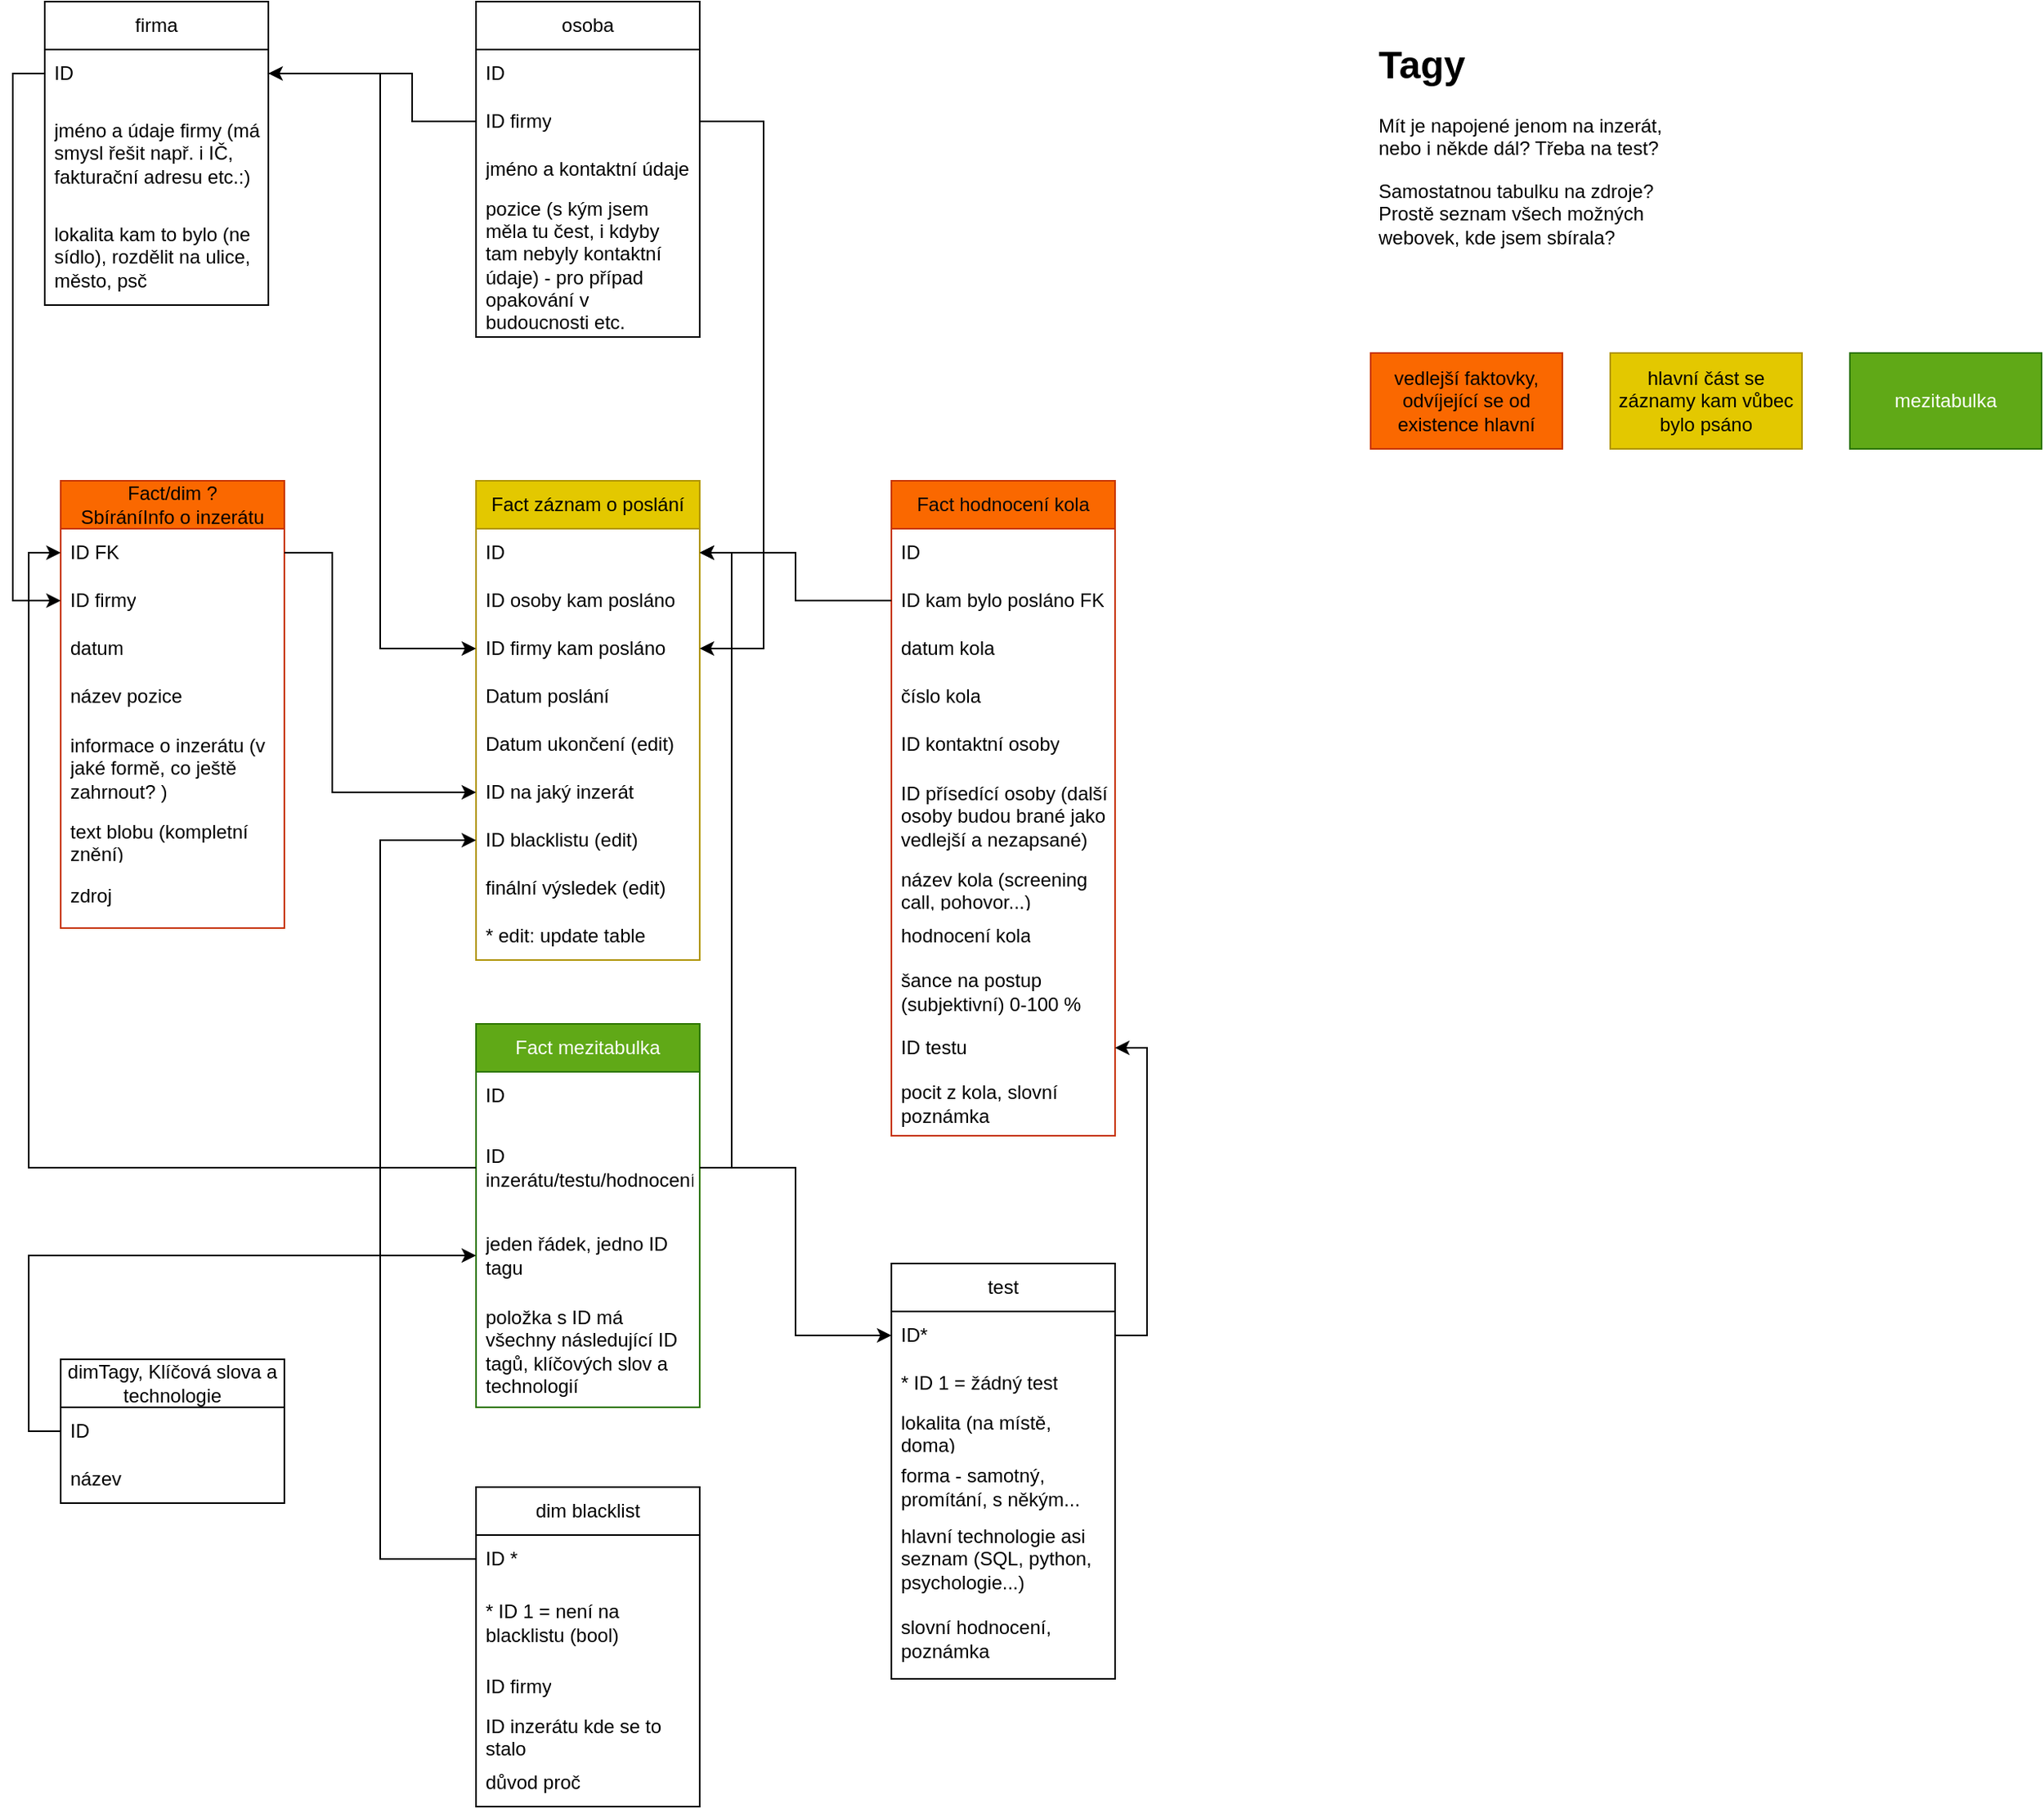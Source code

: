 <mxfile version="23.0.2" type="device" pages="2">
  <diagram id="hMB0hnCqc8JgnPnk1lUR" name="Stránka-1">
    <mxGraphModel dx="1434" dy="844" grid="1" gridSize="10" guides="1" tooltips="1" connect="1" arrows="1" fold="1" page="1" pageScale="1" pageWidth="827" pageHeight="1169" math="0" shadow="0">
      <root>
        <mxCell id="0" />
        <mxCell id="1" parent="0" />
        <mxCell id="whsgodr1OuB7gG3t7PEZ-1" value="&lt;font color=&quot;#000000&quot;&gt;Fact záznam o poslání&lt;/font&gt;" style="swimlane;fontStyle=0;childLayout=stackLayout;horizontal=1;startSize=30;horizontalStack=0;resizeParent=1;resizeParentMax=0;resizeLast=0;collapsible=1;marginBottom=0;whiteSpace=wrap;html=1;fillColor=#e3c800;strokeColor=#B09500;fontColor=#000000;" parent="1" vertex="1">
          <mxGeometry x="320" y="320" width="140" height="300" as="geometry" />
        </mxCell>
        <mxCell id="9A4W1lRDF8jQt9ojy_3v-5" value="ID" style="text;strokeColor=none;fillColor=none;align=left;verticalAlign=middle;spacingLeft=4;spacingRight=4;overflow=hidden;points=[[0,0.5],[1,0.5]];portConstraint=eastwest;rotatable=0;whiteSpace=wrap;html=1;" parent="whsgodr1OuB7gG3t7PEZ-1" vertex="1">
          <mxGeometry y="30" width="140" height="30" as="geometry" />
        </mxCell>
        <mxCell id="whsgodr1OuB7gG3t7PEZ-2" value="ID osoby kam posláno" style="text;strokeColor=none;fillColor=none;align=left;verticalAlign=middle;spacingLeft=4;spacingRight=4;overflow=hidden;points=[[0,0.5],[1,0.5]];portConstraint=eastwest;rotatable=0;whiteSpace=wrap;html=1;" parent="whsgodr1OuB7gG3t7PEZ-1" vertex="1">
          <mxGeometry y="60" width="140" height="30" as="geometry" />
        </mxCell>
        <mxCell id="9A4W1lRDF8jQt9ojy_3v-4" value="ID firmy kam posláno" style="text;strokeColor=none;fillColor=none;align=left;verticalAlign=middle;spacingLeft=4;spacingRight=4;overflow=hidden;points=[[0,0.5],[1,0.5]];portConstraint=eastwest;rotatable=0;whiteSpace=wrap;html=1;" parent="whsgodr1OuB7gG3t7PEZ-1" vertex="1">
          <mxGeometry y="90" width="140" height="30" as="geometry" />
        </mxCell>
        <mxCell id="rxOMpnyyY457kfKXC5P3-2" value="Datum poslání" style="text;strokeColor=none;fillColor=none;align=left;verticalAlign=middle;spacingLeft=4;spacingRight=4;overflow=hidden;points=[[0,0.5],[1,0.5]];portConstraint=eastwest;rotatable=0;whiteSpace=wrap;html=1;" parent="whsgodr1OuB7gG3t7PEZ-1" vertex="1">
          <mxGeometry y="120" width="140" height="30" as="geometry" />
        </mxCell>
        <mxCell id="rxOMpnyyY457kfKXC5P3-3" value="Datum ukončení (edit)" style="text;strokeColor=none;fillColor=none;align=left;verticalAlign=middle;spacingLeft=4;spacingRight=4;overflow=hidden;points=[[0,0.5],[1,0.5]];portConstraint=eastwest;rotatable=0;whiteSpace=wrap;html=1;" parent="whsgodr1OuB7gG3t7PEZ-1" vertex="1">
          <mxGeometry y="150" width="140" height="30" as="geometry" />
        </mxCell>
        <mxCell id="whsgodr1OuB7gG3t7PEZ-82" value="ID na jaký inzerát" style="text;strokeColor=none;fillColor=none;align=left;verticalAlign=middle;spacingLeft=4;spacingRight=4;overflow=hidden;points=[[0,0.5],[1,0.5]];portConstraint=eastwest;rotatable=0;whiteSpace=wrap;html=1;" parent="whsgodr1OuB7gG3t7PEZ-1" vertex="1">
          <mxGeometry y="180" width="140" height="30" as="geometry" />
        </mxCell>
        <mxCell id="whsgodr1OuB7gG3t7PEZ-3" value="ID blacklistu (edit)" style="text;strokeColor=none;fillColor=none;align=left;verticalAlign=middle;spacingLeft=4;spacingRight=4;overflow=hidden;points=[[0,0.5],[1,0.5]];portConstraint=eastwest;rotatable=0;whiteSpace=wrap;html=1;" parent="whsgodr1OuB7gG3t7PEZ-1" vertex="1">
          <mxGeometry y="210" width="140" height="30" as="geometry" />
        </mxCell>
        <mxCell id="whsgodr1OuB7gG3t7PEZ-80" value="finální výsledek (edit)" style="text;strokeColor=none;fillColor=none;align=left;verticalAlign=middle;spacingLeft=4;spacingRight=4;overflow=hidden;points=[[0,0.5],[1,0.5]];portConstraint=eastwest;rotatable=0;whiteSpace=wrap;html=1;" parent="whsgodr1OuB7gG3t7PEZ-1" vertex="1">
          <mxGeometry y="240" width="140" height="30" as="geometry" />
        </mxCell>
        <mxCell id="9A4W1lRDF8jQt9ojy_3v-3" value="* edit: update table" style="text;strokeColor=none;fillColor=none;align=left;verticalAlign=middle;spacingLeft=4;spacingRight=4;overflow=hidden;points=[[0,0.5],[1,0.5]];portConstraint=eastwest;rotatable=0;whiteSpace=wrap;html=1;" parent="whsgodr1OuB7gG3t7PEZ-1" vertex="1">
          <mxGeometry y="270" width="140" height="30" as="geometry" />
        </mxCell>
        <mxCell id="whsgodr1OuB7gG3t7PEZ-5" value="&lt;font color=&quot;#080808&quot;&gt;Fact hodnocení kola&lt;/font&gt;" style="swimlane;fontStyle=0;childLayout=stackLayout;horizontal=1;startSize=30;horizontalStack=0;resizeParent=1;resizeParentMax=0;resizeLast=0;collapsible=1;marginBottom=0;whiteSpace=wrap;html=1;fillColor=#fa6800;strokeColor=#C73500;fontColor=#000000;" parent="1" vertex="1">
          <mxGeometry x="580" y="320" width="140" height="410" as="geometry" />
        </mxCell>
        <mxCell id="9A4W1lRDF8jQt9ojy_3v-10" value="ID" style="text;strokeColor=none;fillColor=none;align=left;verticalAlign=middle;spacingLeft=4;spacingRight=4;overflow=hidden;points=[[0,0.5],[1,0.5]];portConstraint=eastwest;rotatable=0;whiteSpace=wrap;html=1;" parent="whsgodr1OuB7gG3t7PEZ-5" vertex="1">
          <mxGeometry y="30" width="140" height="30" as="geometry" />
        </mxCell>
        <mxCell id="whsgodr1OuB7gG3t7PEZ-69" value="ID kam bylo posláno FK" style="text;strokeColor=none;fillColor=none;align=left;verticalAlign=middle;spacingLeft=4;spacingRight=4;overflow=hidden;points=[[0,0.5],[1,0.5]];portConstraint=eastwest;rotatable=0;whiteSpace=wrap;html=1;" parent="whsgodr1OuB7gG3t7PEZ-5" vertex="1">
          <mxGeometry y="60" width="140" height="30" as="geometry" />
        </mxCell>
        <mxCell id="rxOMpnyyY457kfKXC5P3-4" value="datum kola" style="text;strokeColor=none;fillColor=none;align=left;verticalAlign=middle;spacingLeft=4;spacingRight=4;overflow=hidden;points=[[0,0.5],[1,0.5]];portConstraint=eastwest;rotatable=0;whiteSpace=wrap;html=1;" parent="whsgodr1OuB7gG3t7PEZ-5" vertex="1">
          <mxGeometry y="90" width="140" height="30" as="geometry" />
        </mxCell>
        <mxCell id="rxOMpnyyY457kfKXC5P3-5" value="číslo kola" style="text;strokeColor=none;fillColor=none;align=left;verticalAlign=middle;spacingLeft=4;spacingRight=4;overflow=hidden;points=[[0,0.5],[1,0.5]];portConstraint=eastwest;rotatable=0;whiteSpace=wrap;html=1;" parent="whsgodr1OuB7gG3t7PEZ-5" vertex="1">
          <mxGeometry y="120" width="140" height="30" as="geometry" />
        </mxCell>
        <mxCell id="9A4W1lRDF8jQt9ojy_3v-7" value="ID kontaktní osoby" style="text;strokeColor=none;fillColor=none;align=left;verticalAlign=middle;spacingLeft=4;spacingRight=4;overflow=hidden;points=[[0,0.5],[1,0.5]];portConstraint=eastwest;rotatable=0;whiteSpace=wrap;html=1;" parent="whsgodr1OuB7gG3t7PEZ-5" vertex="1">
          <mxGeometry y="150" width="140" height="30" as="geometry" />
        </mxCell>
        <mxCell id="9A4W1lRDF8jQt9ojy_3v-8" value="ID přísedící osoby (další osoby budou brané jako vedlejší a nezapsané)" style="text;strokeColor=none;fillColor=none;align=left;verticalAlign=middle;spacingLeft=4;spacingRight=4;overflow=hidden;points=[[0,0.5],[1,0.5]];portConstraint=eastwest;rotatable=0;whiteSpace=wrap;html=1;" parent="whsgodr1OuB7gG3t7PEZ-5" vertex="1">
          <mxGeometry y="180" width="140" height="60" as="geometry" />
        </mxCell>
        <mxCell id="rxOMpnyyY457kfKXC5P3-6" value="název kola (screening call, pohovor...)" style="text;strokeColor=none;fillColor=none;align=left;verticalAlign=middle;spacingLeft=4;spacingRight=4;overflow=hidden;points=[[0,0.5],[1,0.5]];portConstraint=eastwest;rotatable=0;whiteSpace=wrap;html=1;" parent="whsgodr1OuB7gG3t7PEZ-5" vertex="1">
          <mxGeometry y="240" width="140" height="30" as="geometry" />
        </mxCell>
        <mxCell id="whsgodr1OuB7gG3t7PEZ-6" value="hodnocení kola" style="text;strokeColor=none;fillColor=none;align=left;verticalAlign=middle;spacingLeft=4;spacingRight=4;overflow=hidden;points=[[0,0.5],[1,0.5]];portConstraint=eastwest;rotatable=0;whiteSpace=wrap;html=1;" parent="whsgodr1OuB7gG3t7PEZ-5" vertex="1">
          <mxGeometry y="270" width="140" height="30" as="geometry" />
        </mxCell>
        <mxCell id="9A4W1lRDF8jQt9ojy_3v-6" value="šance na postup (subjektivní) 0-100 %" style="text;strokeColor=none;fillColor=none;align=left;verticalAlign=middle;spacingLeft=4;spacingRight=4;overflow=hidden;points=[[0,0.5],[1,0.5]];portConstraint=eastwest;rotatable=0;whiteSpace=wrap;html=1;" parent="whsgodr1OuB7gG3t7PEZ-5" vertex="1">
          <mxGeometry y="300" width="140" height="40" as="geometry" />
        </mxCell>
        <mxCell id="whsgodr1OuB7gG3t7PEZ-7" value="ID testu" style="text;strokeColor=none;fillColor=none;align=left;verticalAlign=middle;spacingLeft=4;spacingRight=4;overflow=hidden;points=[[0,0.5],[1,0.5]];portConstraint=eastwest;rotatable=0;whiteSpace=wrap;html=1;" parent="whsgodr1OuB7gG3t7PEZ-5" vertex="1">
          <mxGeometry y="340" width="140" height="30" as="geometry" />
        </mxCell>
        <mxCell id="whsgodr1OuB7gG3t7PEZ-81" value="pocit z kola, slovní poznámka" style="text;strokeColor=none;fillColor=none;align=left;verticalAlign=middle;spacingLeft=4;spacingRight=4;overflow=hidden;points=[[0,0.5],[1,0.5]];portConstraint=eastwest;rotatable=0;whiteSpace=wrap;html=1;" parent="whsgodr1OuB7gG3t7PEZ-5" vertex="1">
          <mxGeometry y="370" width="140" height="40" as="geometry" />
        </mxCell>
        <mxCell id="whsgodr1OuB7gG3t7PEZ-13" value="&lt;font color=&quot;#000000&quot;&gt;Fact/dim ?&lt;br&gt;SbíráníInfo o inzerátu&lt;/font&gt;" style="swimlane;fontStyle=0;childLayout=stackLayout;horizontal=1;startSize=30;horizontalStack=0;resizeParent=1;resizeParentMax=0;resizeLast=0;collapsible=1;marginBottom=0;whiteSpace=wrap;html=1;fillColor=#fa6800;strokeColor=#C73500;direction=east;fontColor=#000000;" parent="1" vertex="1">
          <mxGeometry x="60" y="320" width="140" height="280" as="geometry" />
        </mxCell>
        <mxCell id="9A4W1lRDF8jQt9ojy_3v-16" value="ID FK" style="text;strokeColor=none;fillColor=none;align=left;verticalAlign=middle;spacingLeft=4;spacingRight=4;overflow=hidden;points=[[0,0.5],[1,0.5]];portConstraint=eastwest;rotatable=0;whiteSpace=wrap;html=1;" parent="whsgodr1OuB7gG3t7PEZ-13" vertex="1">
          <mxGeometry y="30" width="140" height="30" as="geometry" />
        </mxCell>
        <mxCell id="rxOMpnyyY457kfKXC5P3-13" value="ID firmy" style="text;strokeColor=none;fillColor=none;align=left;verticalAlign=middle;spacingLeft=4;spacingRight=4;overflow=hidden;points=[[0,0.5],[1,0.5]];portConstraint=eastwest;rotatable=0;whiteSpace=wrap;html=1;" parent="whsgodr1OuB7gG3t7PEZ-13" vertex="1">
          <mxGeometry y="60" width="140" height="30" as="geometry" />
        </mxCell>
        <mxCell id="whsgodr1OuB7gG3t7PEZ-15" value="datum" style="text;strokeColor=none;fillColor=none;align=left;verticalAlign=middle;spacingLeft=4;spacingRight=4;overflow=hidden;points=[[0,0.5],[1,0.5]];portConstraint=eastwest;rotatable=0;whiteSpace=wrap;html=1;" parent="whsgodr1OuB7gG3t7PEZ-13" vertex="1">
          <mxGeometry y="90" width="140" height="30" as="geometry" />
        </mxCell>
        <mxCell id="9A4W1lRDF8jQt9ojy_3v-2" value="název pozice" style="text;strokeColor=none;fillColor=none;align=left;verticalAlign=middle;spacingLeft=4;spacingRight=4;overflow=hidden;points=[[0,0.5],[1,0.5]];portConstraint=eastwest;rotatable=0;whiteSpace=wrap;html=1;" parent="whsgodr1OuB7gG3t7PEZ-13" vertex="1">
          <mxGeometry y="120" width="140" height="30" as="geometry" />
        </mxCell>
        <mxCell id="whsgodr1OuB7gG3t7PEZ-14" value="informace o inzerátu (v jaké formě, co ještě zahrnout? )" style="text;strokeColor=none;fillColor=none;align=left;verticalAlign=middle;spacingLeft=4;spacingRight=4;overflow=hidden;points=[[0,0.5],[1,0.5]];portConstraint=eastwest;rotatable=0;whiteSpace=wrap;html=1;" parent="whsgodr1OuB7gG3t7PEZ-13" vertex="1">
          <mxGeometry y="150" width="140" height="60" as="geometry" />
        </mxCell>
        <mxCell id="rxOMpnyyY457kfKXC5P3-7" value="text blobu (kompletní znění)" style="text;strokeColor=none;fillColor=none;align=left;verticalAlign=middle;spacingLeft=4;spacingRight=4;overflow=hidden;points=[[0,0.5],[1,0.5]];portConstraint=eastwest;rotatable=0;whiteSpace=wrap;html=1;" parent="whsgodr1OuB7gG3t7PEZ-13" vertex="1">
          <mxGeometry y="210" width="140" height="30" as="geometry" />
        </mxCell>
        <mxCell id="9A4W1lRDF8jQt9ojy_3v-21" value="zdroj" style="text;strokeColor=none;fillColor=none;align=left;verticalAlign=middle;spacingLeft=4;spacingRight=4;overflow=hidden;points=[[0,0.5],[1,0.5]];portConstraint=eastwest;rotatable=0;whiteSpace=wrap;html=1;" parent="whsgodr1OuB7gG3t7PEZ-13" vertex="1">
          <mxGeometry y="240" width="140" height="40" as="geometry" />
        </mxCell>
        <mxCell id="whsgodr1OuB7gG3t7PEZ-29" value="dimTagy, Klíčová slova a technologie" style="swimlane;fontStyle=0;childLayout=stackLayout;horizontal=1;startSize=30;horizontalStack=0;resizeParent=1;resizeParentMax=0;resizeLast=0;collapsible=1;marginBottom=0;whiteSpace=wrap;html=1;" parent="1" vertex="1">
          <mxGeometry x="60" y="870" width="140" height="90" as="geometry" />
        </mxCell>
        <mxCell id="whsgodr1OuB7gG3t7PEZ-30" value="ID" style="text;strokeColor=none;fillColor=none;align=left;verticalAlign=middle;spacingLeft=4;spacingRight=4;overflow=hidden;points=[[0,0.5],[1,0.5]];portConstraint=eastwest;rotatable=0;whiteSpace=wrap;html=1;" parent="whsgodr1OuB7gG3t7PEZ-29" vertex="1">
          <mxGeometry y="30" width="140" height="30" as="geometry" />
        </mxCell>
        <mxCell id="whsgodr1OuB7gG3t7PEZ-73" value="název" style="text;strokeColor=none;fillColor=none;align=left;verticalAlign=middle;spacingLeft=4;spacingRight=4;overflow=hidden;points=[[0,0.5],[1,0.5]];portConstraint=eastwest;rotatable=0;whiteSpace=wrap;html=1;" parent="whsgodr1OuB7gG3t7PEZ-29" vertex="1">
          <mxGeometry y="60" width="140" height="30" as="geometry" />
        </mxCell>
        <mxCell id="whsgodr1OuB7gG3t7PEZ-33" value="firma" style="swimlane;fontStyle=0;childLayout=stackLayout;horizontal=1;startSize=30;horizontalStack=0;resizeParent=1;resizeParentMax=0;resizeLast=0;collapsible=1;marginBottom=0;whiteSpace=wrap;html=1;" parent="1" vertex="1">
          <mxGeometry x="50" y="20" width="140" height="190" as="geometry" />
        </mxCell>
        <mxCell id="whsgodr1OuB7gG3t7PEZ-34" value="ID" style="text;strokeColor=none;fillColor=none;align=left;verticalAlign=middle;spacingLeft=4;spacingRight=4;overflow=hidden;points=[[0,0.5],[1,0.5]];portConstraint=eastwest;rotatable=0;whiteSpace=wrap;html=1;" parent="whsgodr1OuB7gG3t7PEZ-33" vertex="1">
          <mxGeometry y="30" width="140" height="30" as="geometry" />
        </mxCell>
        <mxCell id="whsgodr1OuB7gG3t7PEZ-58" value="jméno a údaje firmy (má smysl řešit např. i IČ, fakturační adresu etc.:)" style="text;strokeColor=none;fillColor=none;align=left;verticalAlign=middle;spacingLeft=4;spacingRight=4;overflow=hidden;points=[[0,0.5],[1,0.5]];portConstraint=eastwest;rotatable=0;whiteSpace=wrap;html=1;" parent="whsgodr1OuB7gG3t7PEZ-33" vertex="1">
          <mxGeometry y="60" width="140" height="70" as="geometry" />
        </mxCell>
        <mxCell id="whsgodr1OuB7gG3t7PEZ-59" value="lokalita kam to bylo (ne sídlo), rozdělit na ulice, město, psč" style="text;strokeColor=none;fillColor=none;align=left;verticalAlign=middle;spacingLeft=4;spacingRight=4;overflow=hidden;points=[[0,0.5],[1,0.5]];portConstraint=eastwest;rotatable=0;whiteSpace=wrap;html=1;" parent="whsgodr1OuB7gG3t7PEZ-33" vertex="1">
          <mxGeometry y="130" width="140" height="60" as="geometry" />
        </mxCell>
        <mxCell id="whsgodr1OuB7gG3t7PEZ-37" value="osoba" style="swimlane;fontStyle=0;childLayout=stackLayout;horizontal=1;startSize=30;horizontalStack=0;resizeParent=1;resizeParentMax=0;resizeLast=0;collapsible=1;marginBottom=0;whiteSpace=wrap;html=1;" parent="1" vertex="1">
          <mxGeometry x="320" y="20" width="140" height="210" as="geometry" />
        </mxCell>
        <mxCell id="whsgodr1OuB7gG3t7PEZ-38" value="ID" style="text;strokeColor=none;fillColor=none;align=left;verticalAlign=middle;spacingLeft=4;spacingRight=4;overflow=hidden;points=[[0,0.5],[1,0.5]];portConstraint=eastwest;rotatable=0;whiteSpace=wrap;html=1;" parent="whsgodr1OuB7gG3t7PEZ-37" vertex="1">
          <mxGeometry y="30" width="140" height="30" as="geometry" />
        </mxCell>
        <mxCell id="whsgodr1OuB7gG3t7PEZ-76" value="ID firmy" style="text;strokeColor=none;fillColor=none;align=left;verticalAlign=middle;spacingLeft=4;spacingRight=4;overflow=hidden;points=[[0,0.5],[1,0.5]];portConstraint=eastwest;rotatable=0;whiteSpace=wrap;html=1;" parent="whsgodr1OuB7gG3t7PEZ-37" vertex="1">
          <mxGeometry y="60" width="140" height="30" as="geometry" />
        </mxCell>
        <mxCell id="whsgodr1OuB7gG3t7PEZ-56" value="jméno a kontaktní údaje" style="text;strokeColor=none;fillColor=none;align=left;verticalAlign=middle;spacingLeft=4;spacingRight=4;overflow=hidden;points=[[0,0.5],[1,0.5]];portConstraint=eastwest;rotatable=0;whiteSpace=wrap;html=1;" parent="whsgodr1OuB7gG3t7PEZ-37" vertex="1">
          <mxGeometry y="90" width="140" height="30" as="geometry" />
        </mxCell>
        <mxCell id="whsgodr1OuB7gG3t7PEZ-57" value="pozice (s kým jsem měla tu čest, i kdyby tam nebyly kontaktní údaje) - pro případ opakování v budoucnosti etc." style="text;strokeColor=none;fillColor=none;align=left;verticalAlign=middle;spacingLeft=4;spacingRight=4;overflow=hidden;points=[[0,0.5],[1,0.5]];portConstraint=eastwest;rotatable=0;whiteSpace=wrap;html=1;" parent="whsgodr1OuB7gG3t7PEZ-37" vertex="1">
          <mxGeometry y="120" width="140" height="90" as="geometry" />
        </mxCell>
        <mxCell id="whsgodr1OuB7gG3t7PEZ-41" value="dim blacklist" style="swimlane;fontStyle=0;childLayout=stackLayout;horizontal=1;startSize=30;horizontalStack=0;resizeParent=1;resizeParentMax=0;resizeLast=0;collapsible=1;marginBottom=0;whiteSpace=wrap;html=1;" parent="1" vertex="1">
          <mxGeometry x="320" y="950" width="140" height="200" as="geometry" />
        </mxCell>
        <mxCell id="OidvKidY_T9J6I4MxqkY-5" value="ID *" style="text;strokeColor=none;fillColor=none;align=left;verticalAlign=middle;spacingLeft=4;spacingRight=4;overflow=hidden;points=[[0,0.5],[1,0.5]];portConstraint=eastwest;rotatable=0;whiteSpace=wrap;html=1;" parent="whsgodr1OuB7gG3t7PEZ-41" vertex="1">
          <mxGeometry y="30" width="140" height="30" as="geometry" />
        </mxCell>
        <mxCell id="whsgodr1OuB7gG3t7PEZ-42" value="* ID 1 = není na blacklistu (bool)" style="text;strokeColor=none;fillColor=none;align=left;verticalAlign=middle;spacingLeft=4;spacingRight=4;overflow=hidden;points=[[0,0.5],[1,0.5]];portConstraint=eastwest;rotatable=0;whiteSpace=wrap;html=1;" parent="whsgodr1OuB7gG3t7PEZ-41" vertex="1">
          <mxGeometry y="60" width="140" height="50" as="geometry" />
        </mxCell>
        <mxCell id="whsgodr1OuB7gG3t7PEZ-51" value="ID firmy" style="text;strokeColor=none;fillColor=none;align=left;verticalAlign=middle;spacingLeft=4;spacingRight=4;overflow=hidden;points=[[0,0.5],[1,0.5]];portConstraint=eastwest;rotatable=0;whiteSpace=wrap;html=1;" parent="whsgodr1OuB7gG3t7PEZ-41" vertex="1">
          <mxGeometry y="110" width="140" height="30" as="geometry" />
        </mxCell>
        <mxCell id="whsgodr1OuB7gG3t7PEZ-52" value="ID inzerátu kde se to stalo" style="text;strokeColor=none;fillColor=none;align=left;verticalAlign=middle;spacingLeft=4;spacingRight=4;overflow=hidden;points=[[0,0.5],[1,0.5]];portConstraint=eastwest;rotatable=0;whiteSpace=wrap;html=1;" parent="whsgodr1OuB7gG3t7PEZ-41" vertex="1">
          <mxGeometry y="140" width="140" height="30" as="geometry" />
        </mxCell>
        <mxCell id="whsgodr1OuB7gG3t7PEZ-53" value="důvod proč" style="text;strokeColor=none;fillColor=none;align=left;verticalAlign=middle;spacingLeft=4;spacingRight=4;overflow=hidden;points=[[0,0.5],[1,0.5]];portConstraint=eastwest;rotatable=0;whiteSpace=wrap;html=1;" parent="whsgodr1OuB7gG3t7PEZ-41" vertex="1">
          <mxGeometry y="170" width="140" height="30" as="geometry" />
        </mxCell>
        <mxCell id="whsgodr1OuB7gG3t7PEZ-46" value="test" style="swimlane;fontStyle=0;childLayout=stackLayout;horizontal=1;startSize=30;horizontalStack=0;resizeParent=1;resizeParentMax=0;resizeLast=0;collapsible=1;marginBottom=0;whiteSpace=wrap;html=1;" parent="1" vertex="1">
          <mxGeometry x="580" y="810" width="140" height="260" as="geometry" />
        </mxCell>
        <mxCell id="whsgodr1OuB7gG3t7PEZ-47" value="ID*" style="text;strokeColor=none;fillColor=none;align=left;verticalAlign=middle;spacingLeft=4;spacingRight=4;overflow=hidden;points=[[0,0.5],[1,0.5]];portConstraint=eastwest;rotatable=0;whiteSpace=wrap;html=1;" parent="whsgodr1OuB7gG3t7PEZ-46" vertex="1">
          <mxGeometry y="30" width="140" height="30" as="geometry" />
        </mxCell>
        <mxCell id="whsgodr1OuB7gG3t7PEZ-48" value="* ID 1 = žádný test" style="text;strokeColor=none;fillColor=none;align=left;verticalAlign=middle;spacingLeft=4;spacingRight=4;overflow=hidden;points=[[0,0.5],[1,0.5]];portConstraint=eastwest;rotatable=0;whiteSpace=wrap;html=1;" parent="whsgodr1OuB7gG3t7PEZ-46" vertex="1">
          <mxGeometry y="60" width="140" height="30" as="geometry" />
        </mxCell>
        <mxCell id="whsgodr1OuB7gG3t7PEZ-54" value="lokalita (na místě, doma)" style="text;strokeColor=none;fillColor=none;align=left;verticalAlign=middle;spacingLeft=4;spacingRight=4;overflow=hidden;points=[[0,0.5],[1,0.5]];portConstraint=eastwest;rotatable=0;whiteSpace=wrap;html=1;" parent="whsgodr1OuB7gG3t7PEZ-46" vertex="1">
          <mxGeometry y="90" width="140" height="30" as="geometry" />
        </mxCell>
        <mxCell id="whsgodr1OuB7gG3t7PEZ-49" value="forma - samotný, promítání, s někým..." style="text;strokeColor=none;fillColor=none;align=left;verticalAlign=middle;spacingLeft=4;spacingRight=4;overflow=hidden;points=[[0,0.5],[1,0.5]];portConstraint=eastwest;rotatable=0;whiteSpace=wrap;html=1;" parent="whsgodr1OuB7gG3t7PEZ-46" vertex="1">
          <mxGeometry y="120" width="140" height="40" as="geometry" />
        </mxCell>
        <mxCell id="whsgodr1OuB7gG3t7PEZ-55" value="hlavní technologie asi seznam (SQL, python, psychologie...)" style="text;strokeColor=none;fillColor=none;align=left;verticalAlign=middle;spacingLeft=4;spacingRight=4;overflow=hidden;points=[[0,0.5],[1,0.5]];portConstraint=eastwest;rotatable=0;whiteSpace=wrap;html=1;" parent="whsgodr1OuB7gG3t7PEZ-46" vertex="1">
          <mxGeometry y="160" width="140" height="50" as="geometry" />
        </mxCell>
        <mxCell id="9A4W1lRDF8jQt9ojy_3v-13" value="slovní hodnocení, poznámka" style="text;strokeColor=none;fillColor=none;align=left;verticalAlign=middle;spacingLeft=4;spacingRight=4;overflow=hidden;points=[[0,0.5],[1,0.5]];portConstraint=eastwest;rotatable=0;whiteSpace=wrap;html=1;" parent="whsgodr1OuB7gG3t7PEZ-46" vertex="1">
          <mxGeometry y="210" width="140" height="50" as="geometry" />
        </mxCell>
        <mxCell id="whsgodr1OuB7gG3t7PEZ-83" value="&lt;h1&gt;Tagy&lt;/h1&gt;&lt;p&gt;Mít je napojené jenom na inzerát, nebo i někde dál? Třeba na test?&lt;/p&gt;&lt;p&gt;Samostatnou tabulku na zdroje? Prostě seznam všech možných webovek, kde jsem sbírala?&lt;/p&gt;" style="text;html=1;strokeColor=none;fillColor=none;spacing=5;spacingTop=-20;whiteSpace=wrap;overflow=hidden;rounded=0;" parent="1" vertex="1">
          <mxGeometry x="880" y="40" width="190" height="160" as="geometry" />
        </mxCell>
        <mxCell id="rxOMpnyyY457kfKXC5P3-15" value="Fact mezitabulka" style="swimlane;fontStyle=0;childLayout=stackLayout;horizontal=1;startSize=30;horizontalStack=0;resizeParent=1;resizeParentMax=0;resizeLast=0;collapsible=1;marginBottom=0;whiteSpace=wrap;html=1;fillColor=#60a917;fontColor=#ffffff;strokeColor=#2D7600;" parent="1" vertex="1">
          <mxGeometry x="320" y="660" width="140" height="240" as="geometry" />
        </mxCell>
        <mxCell id="rxOMpnyyY457kfKXC5P3-17" value="ID" style="text;strokeColor=none;fillColor=none;align=left;verticalAlign=middle;spacingLeft=4;spacingRight=4;overflow=hidden;points=[[0,0.5],[1,0.5]];portConstraint=eastwest;rotatable=0;whiteSpace=wrap;html=1;" parent="rxOMpnyyY457kfKXC5P3-15" vertex="1">
          <mxGeometry y="30" width="140" height="30" as="geometry" />
        </mxCell>
        <mxCell id="rxOMpnyyY457kfKXC5P3-19" value="ID inzerátu/testu/hodnocení/záznamu" style="text;strokeColor=none;fillColor=none;align=left;verticalAlign=middle;spacingLeft=4;spacingRight=4;overflow=hidden;points=[[0,0.5],[1,0.5]];portConstraint=eastwest;rotatable=0;whiteSpace=wrap;html=1;" parent="rxOMpnyyY457kfKXC5P3-15" vertex="1">
          <mxGeometry y="60" width="140" height="60" as="geometry" />
        </mxCell>
        <mxCell id="rxOMpnyyY457kfKXC5P3-16" value="jeden řádek, jedno ID tagu" style="text;strokeColor=none;fillColor=none;align=left;verticalAlign=middle;spacingLeft=4;spacingRight=4;overflow=hidden;points=[[0,0.5],[1,0.5]];portConstraint=eastwest;rotatable=0;whiteSpace=wrap;html=1;" parent="rxOMpnyyY457kfKXC5P3-15" vertex="1">
          <mxGeometry y="120" width="140" height="50" as="geometry" />
        </mxCell>
        <mxCell id="rxOMpnyyY457kfKXC5P3-18" value="položka s ID má všechny následující ID tagů, klíčových slov a technologií" style="text;strokeColor=none;fillColor=none;align=left;verticalAlign=middle;spacingLeft=4;spacingRight=4;overflow=hidden;points=[[0,0.5],[1,0.5]];portConstraint=eastwest;rotatable=0;whiteSpace=wrap;html=1;" parent="rxOMpnyyY457kfKXC5P3-15" vertex="1">
          <mxGeometry y="170" width="140" height="70" as="geometry" />
        </mxCell>
        <mxCell id="9A4W1lRDF8jQt9ojy_3v-11" style="edgeStyle=orthogonalEdgeStyle;rounded=0;orthogonalLoop=1;jettySize=auto;html=1;entryX=1;entryY=0.5;entryDx=0;entryDy=0;" parent="1" source="whsgodr1OuB7gG3t7PEZ-69" target="9A4W1lRDF8jQt9ojy_3v-5" edge="1">
          <mxGeometry relative="1" as="geometry" />
        </mxCell>
        <mxCell id="9A4W1lRDF8jQt9ojy_3v-15" style="edgeStyle=orthogonalEdgeStyle;rounded=0;orthogonalLoop=1;jettySize=auto;html=1;exitX=1;exitY=0.5;exitDx=0;exitDy=0;entryX=1;entryY=0.5;entryDx=0;entryDy=0;" parent="1" source="whsgodr1OuB7gG3t7PEZ-47" target="whsgodr1OuB7gG3t7PEZ-7" edge="1">
          <mxGeometry relative="1" as="geometry" />
        </mxCell>
        <mxCell id="9A4W1lRDF8jQt9ojy_3v-20" style="edgeStyle=orthogonalEdgeStyle;rounded=0;orthogonalLoop=1;jettySize=auto;html=1;entryX=0;entryY=0.5;entryDx=0;entryDy=0;" parent="1" source="rxOMpnyyY457kfKXC5P3-19" target="9A4W1lRDF8jQt9ojy_3v-16" edge="1">
          <mxGeometry relative="1" as="geometry" />
        </mxCell>
        <mxCell id="OidvKidY_T9J6I4MxqkY-3" style="edgeStyle=orthogonalEdgeStyle;rounded=0;orthogonalLoop=1;jettySize=auto;html=1;exitX=0;exitY=0.5;exitDx=0;exitDy=0;entryX=0;entryY=0.5;entryDx=0;entryDy=0;" parent="1" source="whsgodr1OuB7gG3t7PEZ-34" target="rxOMpnyyY457kfKXC5P3-13" edge="1">
          <mxGeometry relative="1" as="geometry" />
        </mxCell>
        <mxCell id="OidvKidY_T9J6I4MxqkY-4" style="edgeStyle=orthogonalEdgeStyle;rounded=0;orthogonalLoop=1;jettySize=auto;html=1;exitX=1;exitY=0.5;exitDx=0;exitDy=0;entryX=0;entryY=0.5;entryDx=0;entryDy=0;" parent="1" source="9A4W1lRDF8jQt9ojy_3v-16" target="whsgodr1OuB7gG3t7PEZ-82" edge="1">
          <mxGeometry relative="1" as="geometry">
            <Array as="points">
              <mxPoint x="230" y="365" />
              <mxPoint x="230" y="515" />
            </Array>
          </mxGeometry>
        </mxCell>
        <mxCell id="OidvKidY_T9J6I4MxqkY-6" style="edgeStyle=orthogonalEdgeStyle;rounded=0;orthogonalLoop=1;jettySize=auto;html=1;exitX=0;exitY=0.5;exitDx=0;exitDy=0;entryX=0;entryY=0.5;entryDx=0;entryDy=0;" parent="1" source="OidvKidY_T9J6I4MxqkY-5" target="whsgodr1OuB7gG3t7PEZ-3" edge="1">
          <mxGeometry relative="1" as="geometry">
            <Array as="points">
              <mxPoint x="260" y="995" />
              <mxPoint x="260" y="545" />
            </Array>
          </mxGeometry>
        </mxCell>
        <mxCell id="OidvKidY_T9J6I4MxqkY-8" style="edgeStyle=orthogonalEdgeStyle;rounded=0;orthogonalLoop=1;jettySize=auto;html=1;exitX=0;exitY=0.5;exitDx=0;exitDy=0;entryX=0;entryY=0.5;entryDx=0;entryDy=0;" parent="1" source="whsgodr1OuB7gG3t7PEZ-30" target="rxOMpnyyY457kfKXC5P3-16" edge="1">
          <mxGeometry relative="1" as="geometry" />
        </mxCell>
        <mxCell id="OidvKidY_T9J6I4MxqkY-9" value="vedlejší faktovky, odvíjející se od existence hlavní" style="rounded=0;whiteSpace=wrap;html=1;fillColor=#fa6800;fontColor=#000000;strokeColor=#C73500;" parent="1" vertex="1">
          <mxGeometry x="880" y="240" width="120" height="60" as="geometry" />
        </mxCell>
        <mxCell id="OidvKidY_T9J6I4MxqkY-10" value="hlavní část se záznamy kam vůbec bylo psáno" style="rounded=0;whiteSpace=wrap;html=1;fillColor=#e3c800;fontColor=#000000;strokeColor=#B09500;" parent="1" vertex="1">
          <mxGeometry x="1030" y="240" width="120" height="60" as="geometry" />
        </mxCell>
        <mxCell id="OidvKidY_T9J6I4MxqkY-11" value="mezitabulka" style="rounded=0;whiteSpace=wrap;html=1;fillColor=#60a917;fontColor=#ffffff;strokeColor=#2D7600;" parent="1" vertex="1">
          <mxGeometry x="1180" y="240" width="120" height="60" as="geometry" />
        </mxCell>
        <mxCell id="OidvKidY_T9J6I4MxqkY-13" style="edgeStyle=orthogonalEdgeStyle;rounded=0;orthogonalLoop=1;jettySize=auto;html=1;exitX=1;exitY=0.5;exitDx=0;exitDy=0;entryX=1;entryY=0.5;entryDx=0;entryDy=0;" parent="1" source="rxOMpnyyY457kfKXC5P3-19" target="9A4W1lRDF8jQt9ojy_3v-5" edge="1">
          <mxGeometry relative="1" as="geometry" />
        </mxCell>
        <mxCell id="OidvKidY_T9J6I4MxqkY-14" style="edgeStyle=orthogonalEdgeStyle;rounded=0;orthogonalLoop=1;jettySize=auto;html=1;exitX=1;exitY=0.5;exitDx=0;exitDy=0;entryX=0;entryY=0.5;entryDx=0;entryDy=0;" parent="1" source="rxOMpnyyY457kfKXC5P3-19" target="whsgodr1OuB7gG3t7PEZ-47" edge="1">
          <mxGeometry relative="1" as="geometry" />
        </mxCell>
        <mxCell id="OidvKidY_T9J6I4MxqkY-15" style="edgeStyle=orthogonalEdgeStyle;rounded=0;orthogonalLoop=1;jettySize=auto;html=1;exitX=1;exitY=0.5;exitDx=0;exitDy=0;entryX=1;entryY=0.5;entryDx=0;entryDy=0;" parent="1" source="whsgodr1OuB7gG3t7PEZ-76" target="9A4W1lRDF8jQt9ojy_3v-4" edge="1">
          <mxGeometry relative="1" as="geometry">
            <Array as="points">
              <mxPoint x="500" y="95" />
              <mxPoint x="500" y="425" />
            </Array>
          </mxGeometry>
        </mxCell>
        <mxCell id="OidvKidY_T9J6I4MxqkY-16" style="edgeStyle=orthogonalEdgeStyle;rounded=0;orthogonalLoop=1;jettySize=auto;html=1;exitX=1;exitY=0.5;exitDx=0;exitDy=0;entryX=0;entryY=0.5;entryDx=0;entryDy=0;" parent="1" source="whsgodr1OuB7gG3t7PEZ-34" target="9A4W1lRDF8jQt9ojy_3v-4" edge="1">
          <mxGeometry relative="1" as="geometry">
            <Array as="points">
              <mxPoint x="260" y="65" />
              <mxPoint x="260" y="425" />
            </Array>
          </mxGeometry>
        </mxCell>
        <mxCell id="OidvKidY_T9J6I4MxqkY-17" style="edgeStyle=orthogonalEdgeStyle;rounded=0;orthogonalLoop=1;jettySize=auto;html=1;exitX=0;exitY=0.5;exitDx=0;exitDy=0;entryX=1;entryY=0.5;entryDx=0;entryDy=0;" parent="1" source="whsgodr1OuB7gG3t7PEZ-76" target="whsgodr1OuB7gG3t7PEZ-34" edge="1">
          <mxGeometry relative="1" as="geometry">
            <Array as="points">
              <mxPoint x="280" y="95" />
              <mxPoint x="280" y="65" />
            </Array>
          </mxGeometry>
        </mxCell>
      </root>
    </mxGraphModel>
  </diagram>
  <diagram name="Kopie z Stránka-1" id="TW7xp9aJkuLzR9CPM1mN">
    <mxGraphModel dx="2261" dy="844" grid="1" gridSize="10" guides="1" tooltips="1" connect="1" arrows="1" fold="1" page="1" pageScale="1" pageWidth="827" pageHeight="1169" math="0" shadow="0">
      <root>
        <mxCell id="qSeae28kPDef-fZrXIdG-0" />
        <mxCell id="qSeae28kPDef-fZrXIdG-1" parent="qSeae28kPDef-fZrXIdG-0" />
        <mxCell id="qSeae28kPDef-fZrXIdG-2" value="&lt;font color=&quot;#000000&quot;&gt;Fact záznam o poslání&lt;/font&gt;" style="swimlane;fontStyle=0;childLayout=stackLayout;horizontal=1;startSize=30;horizontalStack=0;resizeParent=1;resizeParentMax=0;resizeLast=0;collapsible=1;marginBottom=0;whiteSpace=wrap;html=1;fillColor=#ffe6cc;strokeColor=#d79b00;" parent="qSeae28kPDef-fZrXIdG-1" vertex="1">
          <mxGeometry x="320" y="260" width="140" height="240" as="geometry" />
        </mxCell>
        <mxCell id="qSeae28kPDef-fZrXIdG-3" value="komu, kam bylo posláno" style="text;strokeColor=none;fillColor=none;align=left;verticalAlign=middle;spacingLeft=4;spacingRight=4;overflow=hidden;points=[[0,0.5],[1,0.5]];portConstraint=eastwest;rotatable=0;whiteSpace=wrap;html=1;" parent="qSeae28kPDef-fZrXIdG-2" vertex="1">
          <mxGeometry y="30" width="140" height="30" as="geometry" />
        </mxCell>
        <mxCell id="qSeae28kPDef-fZrXIdG-4" value="kdy bylo posláno" style="text;strokeColor=none;fillColor=none;align=left;verticalAlign=middle;spacingLeft=4;spacingRight=4;overflow=hidden;points=[[0,0.5],[1,0.5]];portConstraint=eastwest;rotatable=0;whiteSpace=wrap;html=1;" parent="qSeae28kPDef-fZrXIdG-2" vertex="1">
          <mxGeometry y="60" width="140" height="30" as="geometry" />
        </mxCell>
        <mxCell id="qSeae28kPDef-fZrXIdG-5" value="edit: kdy bylo ukončeno" style="text;strokeColor=none;fillColor=none;align=left;verticalAlign=middle;spacingLeft=4;spacingRight=4;overflow=hidden;points=[[0,0.5],[1,0.5]];portConstraint=eastwest;rotatable=0;whiteSpace=wrap;html=1;" parent="qSeae28kPDef-fZrXIdG-2" vertex="1">
          <mxGeometry y="90" width="140" height="30" as="geometry" />
        </mxCell>
        <mxCell id="qSeae28kPDef-fZrXIdG-6" value="název pozice" style="text;strokeColor=none;fillColor=none;align=left;verticalAlign=middle;spacingLeft=4;spacingRight=4;overflow=hidden;points=[[0,0.5],[1,0.5]];portConstraint=eastwest;rotatable=0;whiteSpace=wrap;html=1;" parent="qSeae28kPDef-fZrXIdG-2" vertex="1">
          <mxGeometry y="120" width="140" height="30" as="geometry" />
        </mxCell>
        <mxCell id="qSeae28kPDef-fZrXIdG-7" value="ID na jaký inzerát" style="text;strokeColor=none;fillColor=none;align=left;verticalAlign=middle;spacingLeft=4;spacingRight=4;overflow=hidden;points=[[0,0.5],[1,0.5]];portConstraint=eastwest;rotatable=0;whiteSpace=wrap;html=1;" parent="qSeae28kPDef-fZrXIdG-2" vertex="1">
          <mxGeometry y="150" width="140" height="30" as="geometry" />
        </mxCell>
        <mxCell id="qSeae28kPDef-fZrXIdG-8" value="edit: zda se posunuli na blacklist" style="text;strokeColor=none;fillColor=none;align=left;verticalAlign=middle;spacingLeft=4;spacingRight=4;overflow=hidden;points=[[0,0.5],[1,0.5]];portConstraint=eastwest;rotatable=0;whiteSpace=wrap;html=1;" parent="qSeae28kPDef-fZrXIdG-2" vertex="1">
          <mxGeometry y="180" width="140" height="30" as="geometry" />
        </mxCell>
        <mxCell id="qSeae28kPDef-fZrXIdG-9" value="edit: finální výsledek" style="text;strokeColor=none;fillColor=none;align=left;verticalAlign=middle;spacingLeft=4;spacingRight=4;overflow=hidden;points=[[0,0.5],[1,0.5]];portConstraint=eastwest;rotatable=0;whiteSpace=wrap;html=1;" parent="qSeae28kPDef-fZrXIdG-2" vertex="1">
          <mxGeometry y="210" width="140" height="30" as="geometry" />
        </mxCell>
        <mxCell id="qSeae28kPDef-fZrXIdG-10" value="&lt;font color=&quot;#080808&quot;&gt;Fact hodnocení kola&lt;/font&gt;" style="swimlane;fontStyle=0;childLayout=stackLayout;horizontal=1;startSize=30;horizontalStack=0;resizeParent=1;resizeParentMax=0;resizeLast=0;collapsible=1;marginBottom=0;whiteSpace=wrap;html=1;fillColor=#ffe6cc;strokeColor=#d79b00;" parent="qSeae28kPDef-fZrXIdG-1" vertex="1">
          <mxGeometry x="560" y="245" width="140" height="240" as="geometry" />
        </mxCell>
        <mxCell id="qSeae28kPDef-fZrXIdG-11" value="ID kam bylo posláno" style="text;strokeColor=none;fillColor=none;align=left;verticalAlign=middle;spacingLeft=4;spacingRight=4;overflow=hidden;points=[[0,0.5],[1,0.5]];portConstraint=eastwest;rotatable=0;whiteSpace=wrap;html=1;" parent="qSeae28kPDef-fZrXIdG-10" vertex="1">
          <mxGeometry y="30" width="140" height="30" as="geometry" />
        </mxCell>
        <mxCell id="qSeae28kPDef-fZrXIdG-12" value="datum kola" style="text;strokeColor=none;fillColor=none;align=left;verticalAlign=middle;spacingLeft=4;spacingRight=4;overflow=hidden;points=[[0,0.5],[1,0.5]];portConstraint=eastwest;rotatable=0;whiteSpace=wrap;html=1;" parent="qSeae28kPDef-fZrXIdG-10" vertex="1">
          <mxGeometry y="60" width="140" height="30" as="geometry" />
        </mxCell>
        <mxCell id="qSeae28kPDef-fZrXIdG-13" value="číslo kola" style="text;strokeColor=none;fillColor=none;align=left;verticalAlign=middle;spacingLeft=4;spacingRight=4;overflow=hidden;points=[[0,0.5],[1,0.5]];portConstraint=eastwest;rotatable=0;whiteSpace=wrap;html=1;" parent="qSeae28kPDef-fZrXIdG-10" vertex="1">
          <mxGeometry y="90" width="140" height="30" as="geometry" />
        </mxCell>
        <mxCell id="qSeae28kPDef-fZrXIdG-14" value="název kola (screening call, pohovor...)" style="text;strokeColor=none;fillColor=none;align=left;verticalAlign=middle;spacingLeft=4;spacingRight=4;overflow=hidden;points=[[0,0.5],[1,0.5]];portConstraint=eastwest;rotatable=0;whiteSpace=wrap;html=1;" parent="qSeae28kPDef-fZrXIdG-10" vertex="1">
          <mxGeometry y="120" width="140" height="30" as="geometry" />
        </mxCell>
        <mxCell id="qSeae28kPDef-fZrXIdG-15" value="hodnocení kola" style="text;strokeColor=none;fillColor=none;align=left;verticalAlign=middle;spacingLeft=4;spacingRight=4;overflow=hidden;points=[[0,0.5],[1,0.5]];portConstraint=eastwest;rotatable=0;whiteSpace=wrap;html=1;" parent="qSeae28kPDef-fZrXIdG-10" vertex="1">
          <mxGeometry y="150" width="140" height="30" as="geometry" />
        </mxCell>
        <mxCell id="qSeae28kPDef-fZrXIdG-16" value="jakékoliv testy" style="text;strokeColor=none;fillColor=none;align=left;verticalAlign=middle;spacingLeft=4;spacingRight=4;overflow=hidden;points=[[0,0.5],[1,0.5]];portConstraint=eastwest;rotatable=0;whiteSpace=wrap;html=1;" parent="qSeae28kPDef-fZrXIdG-10" vertex="1">
          <mxGeometry y="180" width="140" height="30" as="geometry" />
        </mxCell>
        <mxCell id="qSeae28kPDef-fZrXIdG-17" value="pocit z kola" style="text;strokeColor=none;fillColor=none;align=left;verticalAlign=middle;spacingLeft=4;spacingRight=4;overflow=hidden;points=[[0,0.5],[1,0.5]];portConstraint=eastwest;rotatable=0;whiteSpace=wrap;html=1;" parent="qSeae28kPDef-fZrXIdG-10" vertex="1">
          <mxGeometry y="210" width="140" height="30" as="geometry" />
        </mxCell>
        <mxCell id="qSeae28kPDef-fZrXIdG-18" value="&lt;font color=&quot;#000000&quot;&gt;Fact/dim &lt;br&gt;SbíráníInfo o inzerátu&lt;/font&gt;" style="swimlane;fontStyle=0;childLayout=stackLayout;horizontal=1;startSize=30;horizontalStack=0;resizeParent=1;resizeParentMax=0;resizeLast=0;collapsible=1;marginBottom=0;whiteSpace=wrap;html=1;fillColor=#ffe6cc;strokeColor=#d79b00;" parent="qSeae28kPDef-fZrXIdG-1" vertex="1">
          <mxGeometry x="60" y="250" width="140" height="180" as="geometry" />
        </mxCell>
        <mxCell id="qSeae28kPDef-fZrXIdG-19" value="informace o inzerátu" style="text;strokeColor=none;fillColor=none;align=left;verticalAlign=middle;spacingLeft=4;spacingRight=4;overflow=hidden;points=[[0,0.5],[1,0.5]];portConstraint=eastwest;rotatable=0;whiteSpace=wrap;html=1;" parent="qSeae28kPDef-fZrXIdG-18" vertex="1">
          <mxGeometry y="30" width="140" height="30" as="geometry" />
        </mxCell>
        <mxCell id="qSeae28kPDef-fZrXIdG-20" value="datum" style="text;strokeColor=none;fillColor=none;align=left;verticalAlign=middle;spacingLeft=4;spacingRight=4;overflow=hidden;points=[[0,0.5],[1,0.5]];portConstraint=eastwest;rotatable=0;whiteSpace=wrap;html=1;" parent="qSeae28kPDef-fZrXIdG-18" vertex="1">
          <mxGeometry y="60" width="140" height="30" as="geometry" />
        </mxCell>
        <mxCell id="qSeae28kPDef-fZrXIdG-21" value="ID firmy" style="text;strokeColor=none;fillColor=none;align=left;verticalAlign=middle;spacingLeft=4;spacingRight=4;overflow=hidden;points=[[0,0.5],[1,0.5]];portConstraint=eastwest;rotatable=0;whiteSpace=wrap;html=1;" parent="qSeae28kPDef-fZrXIdG-18" vertex="1">
          <mxGeometry y="90" width="140" height="30" as="geometry" />
        </mxCell>
        <mxCell id="qSeae28kPDef-fZrXIdG-22" value="ID inzerátu" style="text;strokeColor=none;fillColor=none;align=left;verticalAlign=middle;spacingLeft=4;spacingRight=4;overflow=hidden;points=[[0,0.5],[1,0.5]];portConstraint=eastwest;rotatable=0;whiteSpace=wrap;html=1;" parent="qSeae28kPDef-fZrXIdG-18" vertex="1">
          <mxGeometry y="120" width="140" height="30" as="geometry" />
        </mxCell>
        <mxCell id="qSeae28kPDef-fZrXIdG-23" value="id text blobu?" style="text;strokeColor=none;fillColor=none;align=left;verticalAlign=middle;spacingLeft=4;spacingRight=4;overflow=hidden;points=[[0,0.5],[1,0.5]];portConstraint=eastwest;rotatable=0;whiteSpace=wrap;html=1;" parent="qSeae28kPDef-fZrXIdG-18" vertex="1">
          <mxGeometry y="150" width="140" height="30" as="geometry" />
        </mxCell>
        <mxCell id="qSeae28kPDef-fZrXIdG-24" value="dimTagy, Klíčová slova a technologie" style="swimlane;fontStyle=0;childLayout=stackLayout;horizontal=1;startSize=30;horizontalStack=0;resizeParent=1;resizeParentMax=0;resizeLast=0;collapsible=1;marginBottom=0;whiteSpace=wrap;html=1;" parent="qSeae28kPDef-fZrXIdG-1" vertex="1">
          <mxGeometry x="-170" y="790" width="140" height="90" as="geometry" />
        </mxCell>
        <mxCell id="qSeae28kPDef-fZrXIdG-25" value="ID" style="text;strokeColor=none;fillColor=none;align=left;verticalAlign=middle;spacingLeft=4;spacingRight=4;overflow=hidden;points=[[0,0.5],[1,0.5]];portConstraint=eastwest;rotatable=0;whiteSpace=wrap;html=1;" parent="qSeae28kPDef-fZrXIdG-24" vertex="1">
          <mxGeometry y="30" width="140" height="30" as="geometry" />
        </mxCell>
        <mxCell id="qSeae28kPDef-fZrXIdG-26" value="název" style="text;strokeColor=none;fillColor=none;align=left;verticalAlign=middle;spacingLeft=4;spacingRight=4;overflow=hidden;points=[[0,0.5],[1,0.5]];portConstraint=eastwest;rotatable=0;whiteSpace=wrap;html=1;" parent="qSeae28kPDef-fZrXIdG-24" vertex="1">
          <mxGeometry y="60" width="140" height="30" as="geometry" />
        </mxCell>
        <mxCell id="qSeae28kPDef-fZrXIdG-27" value="firma" style="swimlane;fontStyle=0;childLayout=stackLayout;horizontal=1;startSize=30;horizontalStack=0;resizeParent=1;resizeParentMax=0;resizeLast=0;collapsible=1;marginBottom=0;whiteSpace=wrap;html=1;" parent="qSeae28kPDef-fZrXIdG-1" vertex="1">
          <mxGeometry x="50" y="20" width="140" height="120" as="geometry" />
        </mxCell>
        <mxCell id="qSeae28kPDef-fZrXIdG-28" value="ID" style="text;strokeColor=none;fillColor=none;align=left;verticalAlign=middle;spacingLeft=4;spacingRight=4;overflow=hidden;points=[[0,0.5],[1,0.5]];portConstraint=eastwest;rotatable=0;whiteSpace=wrap;html=1;" parent="qSeae28kPDef-fZrXIdG-27" vertex="1">
          <mxGeometry y="30" width="140" height="30" as="geometry" />
        </mxCell>
        <mxCell id="qSeae28kPDef-fZrXIdG-29" value="jméno a údaje firmy" style="text;strokeColor=none;fillColor=none;align=left;verticalAlign=middle;spacingLeft=4;spacingRight=4;overflow=hidden;points=[[0,0.5],[1,0.5]];portConstraint=eastwest;rotatable=0;whiteSpace=wrap;html=1;" parent="qSeae28kPDef-fZrXIdG-27" vertex="1">
          <mxGeometry y="60" width="140" height="30" as="geometry" />
        </mxCell>
        <mxCell id="qSeae28kPDef-fZrXIdG-30" value="lokalita kam to bylo (ne sídlo)" style="text;strokeColor=none;fillColor=none;align=left;verticalAlign=middle;spacingLeft=4;spacingRight=4;overflow=hidden;points=[[0,0.5],[1,0.5]];portConstraint=eastwest;rotatable=0;whiteSpace=wrap;html=1;" parent="qSeae28kPDef-fZrXIdG-27" vertex="1">
          <mxGeometry y="90" width="140" height="30" as="geometry" />
        </mxCell>
        <mxCell id="qSeae28kPDef-fZrXIdG-31" value="osoba" style="swimlane;fontStyle=0;childLayout=stackLayout;horizontal=1;startSize=30;horizontalStack=0;resizeParent=1;resizeParentMax=0;resizeLast=0;collapsible=1;marginBottom=0;whiteSpace=wrap;html=1;" parent="qSeae28kPDef-fZrXIdG-1" vertex="1">
          <mxGeometry x="320" y="20" width="140" height="210" as="geometry" />
        </mxCell>
        <mxCell id="qSeae28kPDef-fZrXIdG-32" value="ID" style="text;strokeColor=none;fillColor=none;align=left;verticalAlign=middle;spacingLeft=4;spacingRight=4;overflow=hidden;points=[[0,0.5],[1,0.5]];portConstraint=eastwest;rotatable=0;whiteSpace=wrap;html=1;" parent="qSeae28kPDef-fZrXIdG-31" vertex="1">
          <mxGeometry y="30" width="140" height="30" as="geometry" />
        </mxCell>
        <mxCell id="qSeae28kPDef-fZrXIdG-33" value="ID firmy" style="text;strokeColor=none;fillColor=none;align=left;verticalAlign=middle;spacingLeft=4;spacingRight=4;overflow=hidden;points=[[0,0.5],[1,0.5]];portConstraint=eastwest;rotatable=0;whiteSpace=wrap;html=1;" parent="qSeae28kPDef-fZrXIdG-31" vertex="1">
          <mxGeometry y="60" width="140" height="30" as="geometry" />
        </mxCell>
        <mxCell id="qSeae28kPDef-fZrXIdG-34" value="jméno a kontaktní údaje" style="text;strokeColor=none;fillColor=none;align=left;verticalAlign=middle;spacingLeft=4;spacingRight=4;overflow=hidden;points=[[0,0.5],[1,0.5]];portConstraint=eastwest;rotatable=0;whiteSpace=wrap;html=1;" parent="qSeae28kPDef-fZrXIdG-31" vertex="1">
          <mxGeometry y="90" width="140" height="30" as="geometry" />
        </mxCell>
        <mxCell id="qSeae28kPDef-fZrXIdG-35" value="pozice (s kým jsem měla tu čest, i kdyby tam nebyly kontaktní údaje) - pro případ opakování v budoucnosti etc." style="text;strokeColor=none;fillColor=none;align=left;verticalAlign=middle;spacingLeft=4;spacingRight=4;overflow=hidden;points=[[0,0.5],[1,0.5]];portConstraint=eastwest;rotatable=0;whiteSpace=wrap;html=1;" parent="qSeae28kPDef-fZrXIdG-31" vertex="1">
          <mxGeometry y="120" width="140" height="90" as="geometry" />
        </mxCell>
        <mxCell id="qSeae28kPDef-fZrXIdG-36" value="blacklist" style="swimlane;fontStyle=0;childLayout=stackLayout;horizontal=1;startSize=30;horizontalStack=0;resizeParent=1;resizeParentMax=0;resizeLast=0;collapsible=1;marginBottom=0;whiteSpace=wrap;html=1;" parent="qSeae28kPDef-fZrXIdG-1" vertex="1">
          <mxGeometry x="320" y="585" width="140" height="150" as="geometry" />
        </mxCell>
        <mxCell id="qSeae28kPDef-fZrXIdG-37" value="ID" style="text;strokeColor=none;fillColor=none;align=left;verticalAlign=middle;spacingLeft=4;spacingRight=4;overflow=hidden;points=[[0,0.5],[1,0.5]];portConstraint=eastwest;rotatable=0;whiteSpace=wrap;html=1;" parent="qSeae28kPDef-fZrXIdG-36" vertex="1">
          <mxGeometry y="30" width="140" height="30" as="geometry" />
        </mxCell>
        <mxCell id="qSeae28kPDef-fZrXIdG-38" value="ID firmy" style="text;strokeColor=none;fillColor=none;align=left;verticalAlign=middle;spacingLeft=4;spacingRight=4;overflow=hidden;points=[[0,0.5],[1,0.5]];portConstraint=eastwest;rotatable=0;whiteSpace=wrap;html=1;" parent="qSeae28kPDef-fZrXIdG-36" vertex="1">
          <mxGeometry y="60" width="140" height="30" as="geometry" />
        </mxCell>
        <mxCell id="qSeae28kPDef-fZrXIdG-39" value="ID inzerátu kde se to stalo" style="text;strokeColor=none;fillColor=none;align=left;verticalAlign=middle;spacingLeft=4;spacingRight=4;overflow=hidden;points=[[0,0.5],[1,0.5]];portConstraint=eastwest;rotatable=0;whiteSpace=wrap;html=1;" parent="qSeae28kPDef-fZrXIdG-36" vertex="1">
          <mxGeometry y="90" width="140" height="30" as="geometry" />
        </mxCell>
        <mxCell id="qSeae28kPDef-fZrXIdG-40" value="důvod proč" style="text;strokeColor=none;fillColor=none;align=left;verticalAlign=middle;spacingLeft=4;spacingRight=4;overflow=hidden;points=[[0,0.5],[1,0.5]];portConstraint=eastwest;rotatable=0;whiteSpace=wrap;html=1;" parent="qSeae28kPDef-fZrXIdG-36" vertex="1">
          <mxGeometry y="120" width="140" height="30" as="geometry" />
        </mxCell>
        <mxCell id="qSeae28kPDef-fZrXIdG-41" value="test" style="swimlane;fontStyle=0;childLayout=stackLayout;horizontal=1;startSize=30;horizontalStack=0;resizeParent=1;resizeParentMax=0;resizeLast=0;collapsible=1;marginBottom=0;whiteSpace=wrap;html=1;" parent="qSeae28kPDef-fZrXIdG-1" vertex="1">
          <mxGeometry x="580" y="20" width="140" height="200" as="geometry" />
        </mxCell>
        <mxCell id="qSeae28kPDef-fZrXIdG-42" value="ID" style="text;strokeColor=none;fillColor=none;align=left;verticalAlign=middle;spacingLeft=4;spacingRight=4;overflow=hidden;points=[[0,0.5],[1,0.5]];portConstraint=eastwest;rotatable=0;whiteSpace=wrap;html=1;" parent="qSeae28kPDef-fZrXIdG-41" vertex="1">
          <mxGeometry y="30" width="140" height="30" as="geometry" />
        </mxCell>
        <mxCell id="qSeae28kPDef-fZrXIdG-43" value="lokalita (na místě, doma)" style="text;strokeColor=none;fillColor=none;align=left;verticalAlign=middle;spacingLeft=4;spacingRight=4;overflow=hidden;points=[[0,0.5],[1,0.5]];portConstraint=eastwest;rotatable=0;whiteSpace=wrap;html=1;" parent="qSeae28kPDef-fZrXIdG-41" vertex="1">
          <mxGeometry y="60" width="140" height="30" as="geometry" />
        </mxCell>
        <mxCell id="qSeae28kPDef-fZrXIdG-44" value="ID 1 = žádný test" style="text;strokeColor=none;fillColor=none;align=left;verticalAlign=middle;spacingLeft=4;spacingRight=4;overflow=hidden;points=[[0,0.5],[1,0.5]];portConstraint=eastwest;rotatable=0;whiteSpace=wrap;html=1;" parent="qSeae28kPDef-fZrXIdG-41" vertex="1">
          <mxGeometry y="90" width="140" height="30" as="geometry" />
        </mxCell>
        <mxCell id="qSeae28kPDef-fZrXIdG-45" value="forma - samotný, promítání, s někým..." style="text;strokeColor=none;fillColor=none;align=left;verticalAlign=middle;spacingLeft=4;spacingRight=4;overflow=hidden;points=[[0,0.5],[1,0.5]];portConstraint=eastwest;rotatable=0;whiteSpace=wrap;html=1;" parent="qSeae28kPDef-fZrXIdG-41" vertex="1">
          <mxGeometry y="120" width="140" height="30" as="geometry" />
        </mxCell>
        <mxCell id="qSeae28kPDef-fZrXIdG-46" value="hlavní technologie asi seznam (SQL, python, psychologie...)" style="text;strokeColor=none;fillColor=none;align=left;verticalAlign=middle;spacingLeft=4;spacingRight=4;overflow=hidden;points=[[0,0.5],[1,0.5]];portConstraint=eastwest;rotatable=0;whiteSpace=wrap;html=1;" parent="qSeae28kPDef-fZrXIdG-41" vertex="1">
          <mxGeometry y="150" width="140" height="50" as="geometry" />
        </mxCell>
        <mxCell id="qSeae28kPDef-fZrXIdG-47" style="edgeStyle=orthogonalEdgeStyle;rounded=0;orthogonalLoop=1;jettySize=auto;html=1;" parent="qSeae28kPDef-fZrXIdG-1" source="qSeae28kPDef-fZrXIdG-3" target="qSeae28kPDef-fZrXIdG-28" edge="1">
          <mxGeometry relative="1" as="geometry" />
        </mxCell>
        <mxCell id="qSeae28kPDef-fZrXIdG-48" style="edgeStyle=orthogonalEdgeStyle;rounded=0;orthogonalLoop=1;jettySize=auto;html=1;" parent="qSeae28kPDef-fZrXIdG-1" source="qSeae28kPDef-fZrXIdG-8" target="qSeae28kPDef-fZrXIdG-37" edge="1">
          <mxGeometry relative="1" as="geometry" />
        </mxCell>
        <mxCell id="qSeae28kPDef-fZrXIdG-49" style="edgeStyle=orthogonalEdgeStyle;rounded=0;orthogonalLoop=1;jettySize=auto;html=1;entryX=1;entryY=0.5;entryDx=0;entryDy=0;" parent="qSeae28kPDef-fZrXIdG-1" source="qSeae28kPDef-fZrXIdG-16" target="qSeae28kPDef-fZrXIdG-42" edge="1">
          <mxGeometry relative="1" as="geometry" />
        </mxCell>
        <mxCell id="qSeae28kPDef-fZrXIdG-50" value="" style="edgeStyle=orthogonalEdgeStyle;rounded=0;orthogonalLoop=1;jettySize=auto;html=1;" parent="qSeae28kPDef-fZrXIdG-1" source="qSeae28kPDef-fZrXIdG-3" target="qSeae28kPDef-fZrXIdG-15" edge="1">
          <mxGeometry relative="1" as="geometry" />
        </mxCell>
        <mxCell id="qSeae28kPDef-fZrXIdG-51" style="edgeStyle=orthogonalEdgeStyle;rounded=0;orthogonalLoop=1;jettySize=auto;html=1;entryX=1;entryY=0.5;entryDx=0;entryDy=0;" parent="qSeae28kPDef-fZrXIdG-1" source="qSeae28kPDef-fZrXIdG-3" target="qSeae28kPDef-fZrXIdG-19" edge="1">
          <mxGeometry relative="1" as="geometry" />
        </mxCell>
        <mxCell id="qSeae28kPDef-fZrXIdG-52" style="edgeStyle=orthogonalEdgeStyle;rounded=0;orthogonalLoop=1;jettySize=auto;html=1;entryX=1;entryY=0.5;entryDx=0;entryDy=0;" parent="qSeae28kPDef-fZrXIdG-1" source="qSeae28kPDef-fZrXIdG-33" target="qSeae28kPDef-fZrXIdG-29" edge="1">
          <mxGeometry relative="1" as="geometry" />
        </mxCell>
        <mxCell id="qSeae28kPDef-fZrXIdG-53" style="edgeStyle=orthogonalEdgeStyle;rounded=0;orthogonalLoop=1;jettySize=auto;html=1;entryX=1;entryY=0.5;entryDx=0;entryDy=0;" parent="qSeae28kPDef-fZrXIdG-1" source="qSeae28kPDef-fZrXIdG-3" target="qSeae28kPDef-fZrXIdG-32" edge="1">
          <mxGeometry relative="1" as="geometry">
            <Array as="points">
              <mxPoint x="310" y="305" />
              <mxPoint x="310" y="250" />
              <mxPoint x="470" y="250" />
              <mxPoint x="470" y="65" />
            </Array>
          </mxGeometry>
        </mxCell>
        <mxCell id="qSeae28kPDef-fZrXIdG-54" value="&lt;h1&gt;Tagy&lt;/h1&gt;&lt;p&gt;Mít je napojené jenom na inzerát, nebo i někde dál? Třeba na test?&lt;/p&gt;&lt;p&gt;lze doplnit dodatečně, ale je potřeba mít kvalitní ID faktovek, aby se vzájemně nepřekrývaly.&lt;/p&gt;" style="text;html=1;strokeColor=none;fillColor=none;spacing=5;spacingTop=-20;whiteSpace=wrap;overflow=hidden;rounded=0;" parent="qSeae28kPDef-fZrXIdG-1" vertex="1">
          <mxGeometry x="600" y="515" width="190" height="175" as="geometry" />
        </mxCell>
        <mxCell id="qSeae28kPDef-fZrXIdG-55" value="inzerát" style="swimlane;fontStyle=0;childLayout=stackLayout;horizontal=1;startSize=30;horizontalStack=0;resizeParent=1;resizeParentMax=0;resizeLast=0;collapsible=1;marginBottom=0;whiteSpace=wrap;html=1;" parent="qSeae28kPDef-fZrXIdG-1" vertex="1">
          <mxGeometry x="-160" y="250" width="140" height="120" as="geometry" />
        </mxCell>
        <mxCell id="qSeae28kPDef-fZrXIdG-56" value="ID" style="text;strokeColor=none;fillColor=none;align=left;verticalAlign=middle;spacingLeft=4;spacingRight=4;overflow=hidden;points=[[0,0.5],[1,0.5]];portConstraint=eastwest;rotatable=0;whiteSpace=wrap;html=1;" parent="qSeae28kPDef-fZrXIdG-55" vertex="1">
          <mxGeometry y="30" width="140" height="30" as="geometry" />
        </mxCell>
        <mxCell id="qSeae28kPDef-fZrXIdG-57" value="FK ID inzerátu" style="text;strokeColor=none;fillColor=none;align=left;verticalAlign=middle;spacingLeft=4;spacingRight=4;overflow=hidden;points=[[0,0.5],[1,0.5]];portConstraint=eastwest;rotatable=0;whiteSpace=wrap;html=1;" parent="qSeae28kPDef-fZrXIdG-55" vertex="1">
          <mxGeometry y="60" width="140" height="30" as="geometry" />
        </mxCell>
        <mxCell id="qSeae28kPDef-fZrXIdG-58" value="text inzerátu" style="text;strokeColor=none;fillColor=none;align=left;verticalAlign=middle;spacingLeft=4;spacingRight=4;overflow=hidden;points=[[0,0.5],[1,0.5]];portConstraint=eastwest;rotatable=0;whiteSpace=wrap;html=1;" parent="qSeae28kPDef-fZrXIdG-55" vertex="1">
          <mxGeometry y="90" width="140" height="30" as="geometry" />
        </mxCell>
        <mxCell id="qSeae28kPDef-fZrXIdG-59" style="edgeStyle=orthogonalEdgeStyle;rounded=0;orthogonalLoop=1;jettySize=auto;html=1;" parent="qSeae28kPDef-fZrXIdG-1" source="qSeae28kPDef-fZrXIdG-19" target="qSeae28kPDef-fZrXIdG-56" edge="1">
          <mxGeometry relative="1" as="geometry" />
        </mxCell>
        <mxCell id="qSeae28kPDef-fZrXIdG-60" value="mezitabulka" style="swimlane;fontStyle=0;childLayout=stackLayout;horizontal=1;startSize=30;horizontalStack=0;resizeParent=1;resizeParentMax=0;resizeLast=0;collapsible=1;marginBottom=0;whiteSpace=wrap;html=1;" parent="qSeae28kPDef-fZrXIdG-1" vertex="1">
          <mxGeometry x="-170" y="460" width="140" height="210" as="geometry" />
        </mxCell>
        <mxCell id="qSeae28kPDef-fZrXIdG-61" value="položka s ID má všechny následující ID tagů" style="text;strokeColor=none;fillColor=none;align=left;verticalAlign=middle;spacingLeft=4;spacingRight=4;overflow=hidden;points=[[0,0.5],[1,0.5]];portConstraint=eastwest;rotatable=0;whiteSpace=wrap;html=1;" parent="qSeae28kPDef-fZrXIdG-60" vertex="1">
          <mxGeometry y="30" width="140" height="90" as="geometry" />
        </mxCell>
        <mxCell id="qSeae28kPDef-fZrXIdG-62" value="ID" style="text;strokeColor=none;fillColor=none;align=left;verticalAlign=middle;spacingLeft=4;spacingRight=4;overflow=hidden;points=[[0,0.5],[1,0.5]];portConstraint=eastwest;rotatable=0;whiteSpace=wrap;html=1;" parent="qSeae28kPDef-fZrXIdG-60" vertex="1">
          <mxGeometry y="120" width="140" height="30" as="geometry" />
        </mxCell>
        <mxCell id="qSeae28kPDef-fZrXIdG-63" value="ID technologie a klíčových slov" style="text;strokeColor=none;fillColor=none;align=left;verticalAlign=middle;spacingLeft=4;spacingRight=4;overflow=hidden;points=[[0,0.5],[1,0.5]];portConstraint=eastwest;rotatable=0;whiteSpace=wrap;html=1;" parent="qSeae28kPDef-fZrXIdG-60" vertex="1">
          <mxGeometry y="150" width="140" height="30" as="geometry" />
        </mxCell>
        <mxCell id="qSeae28kPDef-fZrXIdG-64" value="ID inzerátu" style="text;strokeColor=none;fillColor=none;align=left;verticalAlign=middle;spacingLeft=4;spacingRight=4;overflow=hidden;points=[[0,0.5],[1,0.5]];portConstraint=eastwest;rotatable=0;whiteSpace=wrap;html=1;" parent="qSeae28kPDef-fZrXIdG-60" vertex="1">
          <mxGeometry y="180" width="140" height="30" as="geometry" />
        </mxCell>
        <mxCell id="qSeae28kPDef-fZrXIdG-65" style="edgeStyle=orthogonalEdgeStyle;rounded=0;orthogonalLoop=1;jettySize=auto;html=1;" parent="qSeae28kPDef-fZrXIdG-1" source="qSeae28kPDef-fZrXIdG-56" target="qSeae28kPDef-fZrXIdG-61" edge="1">
          <mxGeometry relative="1" as="geometry" />
        </mxCell>
        <mxCell id="qSeae28kPDef-fZrXIdG-66" style="edgeStyle=orthogonalEdgeStyle;rounded=0;orthogonalLoop=1;jettySize=auto;html=1;entryX=0.993;entryY=0.3;entryDx=0;entryDy=0;entryPerimeter=0;" parent="qSeae28kPDef-fZrXIdG-1" source="qSeae28kPDef-fZrXIdG-25" target="qSeae28kPDef-fZrXIdG-62" edge="1">
          <mxGeometry relative="1" as="geometry" />
        </mxCell>
      </root>
    </mxGraphModel>
  </diagram>
</mxfile>
